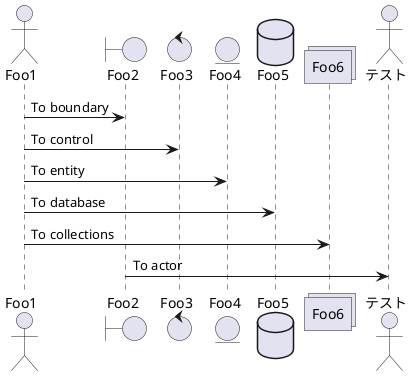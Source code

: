 @startuml
actor Foo1
boundary Foo2
control Foo3
entity Foo4
database Foo5
collections Foo6
actor テスト
Foo1 -> Foo2 : To boundary
Foo1 -> Foo3 : To control
Foo1 -> Foo4 : To entity
Foo1 -> Foo5 : To database
Foo1 -> Foo6 : To collections
Foo2 -> テスト : To actor
@enduml
